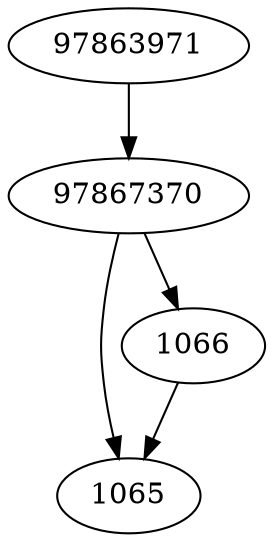 strict digraph  {
1065;
1066;
97863971;
97867370;
1066 -> 1065;
97863971 -> 97867370;
97867370 -> 1065;
97867370 -> 1066;
}
